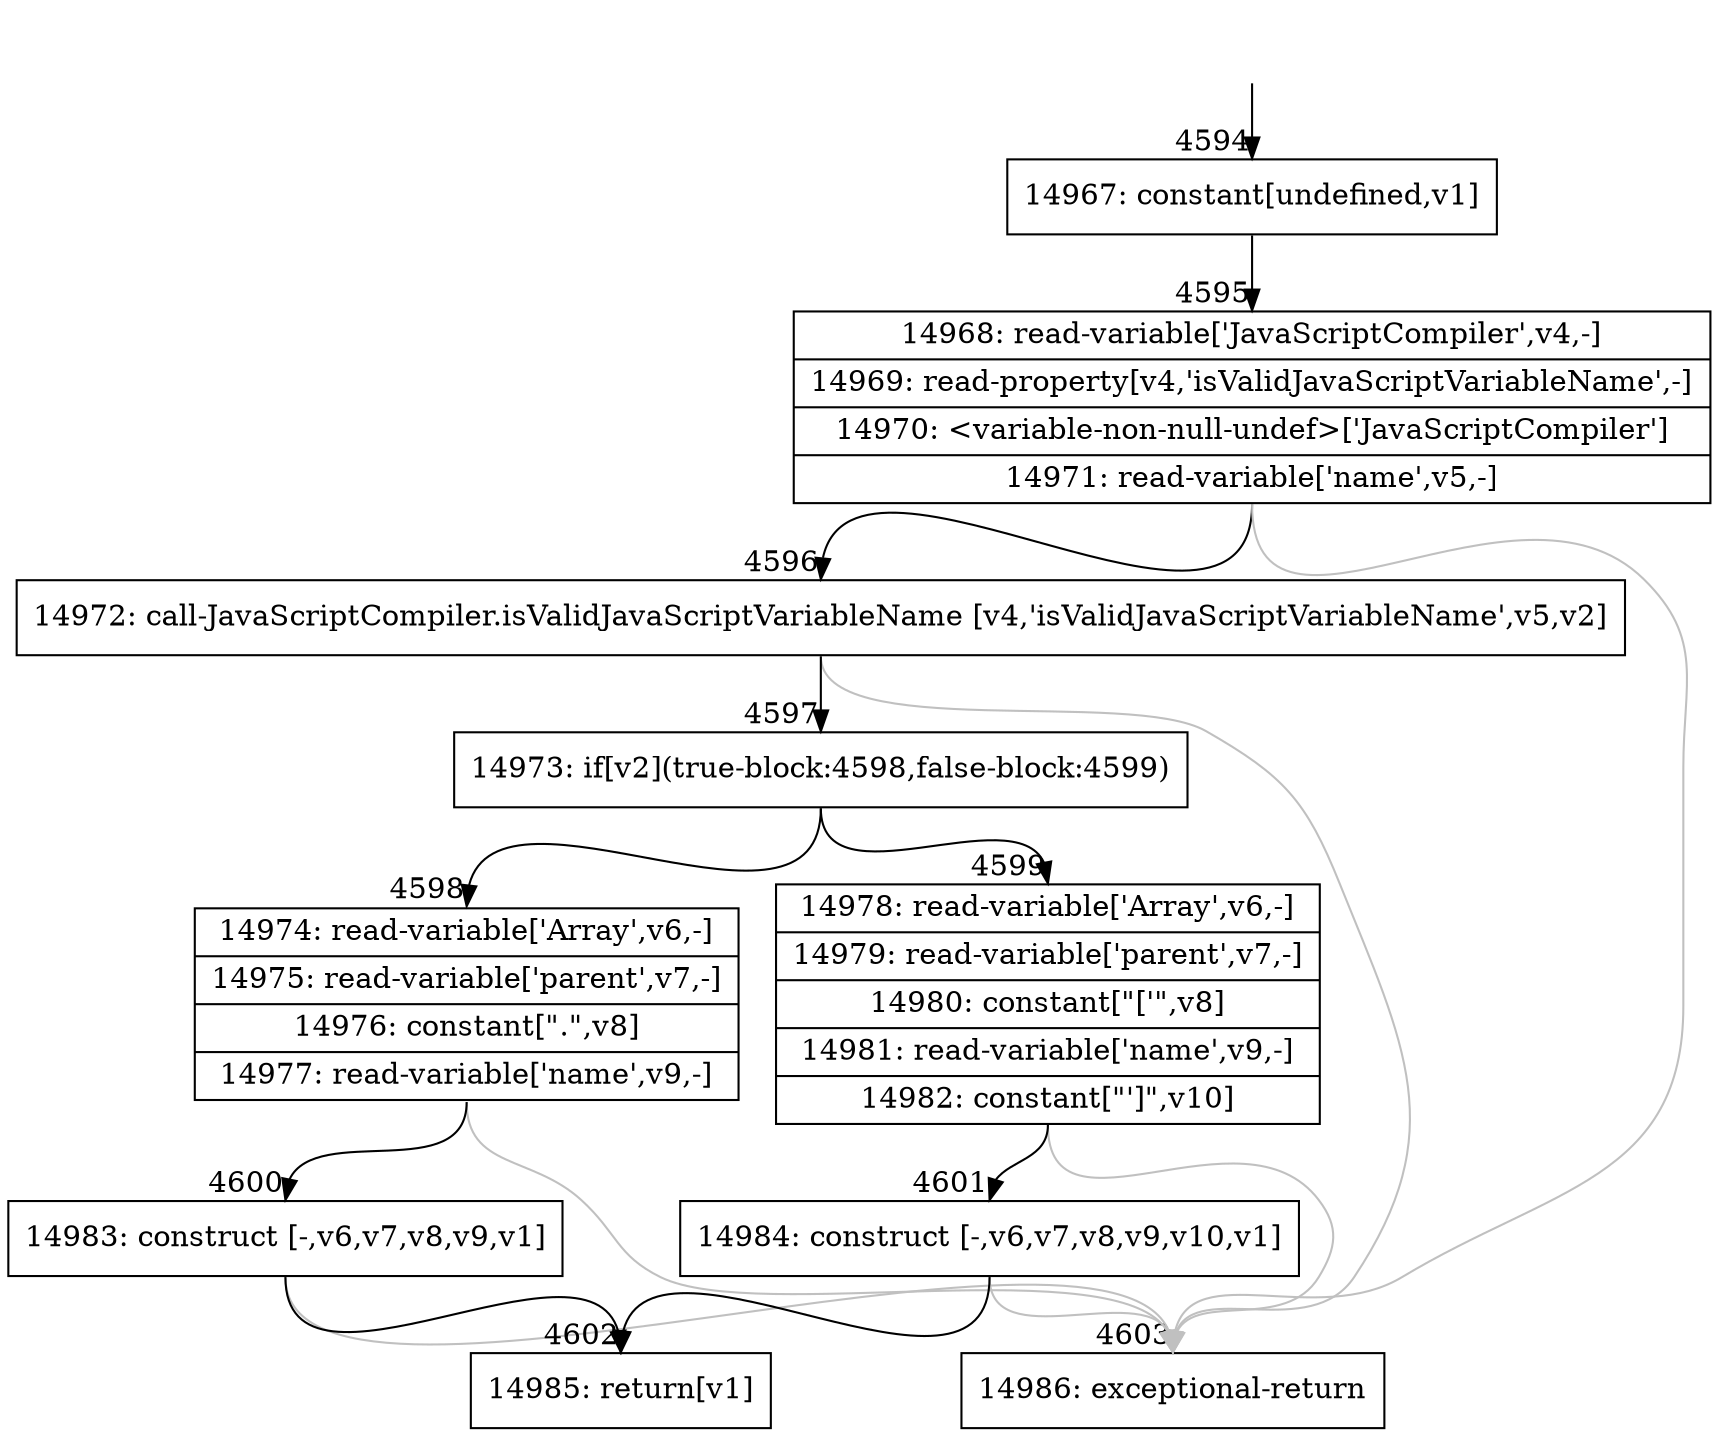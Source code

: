 digraph {
rankdir="TD"
BB_entry206[shape=none,label=""];
BB_entry206 -> BB4594 [tailport=s, headport=n, headlabel="    4594"]
BB4594 [shape=record label="{14967: constant[undefined,v1]}" ] 
BB4594 -> BB4595 [tailport=s, headport=n, headlabel="      4595"]
BB4595 [shape=record label="{14968: read-variable['JavaScriptCompiler',v4,-]|14969: read-property[v4,'isValidJavaScriptVariableName',-]|14970: \<variable-non-null-undef\>['JavaScriptCompiler']|14971: read-variable['name',v5,-]}" ] 
BB4595 -> BB4596 [tailport=s, headport=n, headlabel="      4596"]
BB4595 -> BB4603 [tailport=s, headport=n, color=gray, headlabel="      4603"]
BB4596 [shape=record label="{14972: call-JavaScriptCompiler.isValidJavaScriptVariableName [v4,'isValidJavaScriptVariableName',v5,v2]}" ] 
BB4596 -> BB4597 [tailport=s, headport=n, headlabel="      4597"]
BB4596 -> BB4603 [tailport=s, headport=n, color=gray]
BB4597 [shape=record label="{14973: if[v2](true-block:4598,false-block:4599)}" ] 
BB4597 -> BB4598 [tailport=s, headport=n, headlabel="      4598"]
BB4597 -> BB4599 [tailport=s, headport=n, headlabel="      4599"]
BB4598 [shape=record label="{14974: read-variable['Array',v6,-]|14975: read-variable['parent',v7,-]|14976: constant[\".\",v8]|14977: read-variable['name',v9,-]}" ] 
BB4598 -> BB4600 [tailport=s, headport=n, headlabel="      4600"]
BB4598 -> BB4603 [tailport=s, headport=n, color=gray]
BB4599 [shape=record label="{14978: read-variable['Array',v6,-]|14979: read-variable['parent',v7,-]|14980: constant[\"['\",v8]|14981: read-variable['name',v9,-]|14982: constant[\"']\",v10]}" ] 
BB4599 -> BB4601 [tailport=s, headport=n, headlabel="      4601"]
BB4599 -> BB4603 [tailport=s, headport=n, color=gray]
BB4600 [shape=record label="{14983: construct [-,v6,v7,v8,v9,v1]}" ] 
BB4600 -> BB4602 [tailport=s, headport=n, headlabel="      4602"]
BB4600 -> BB4603 [tailport=s, headport=n, color=gray]
BB4601 [shape=record label="{14984: construct [-,v6,v7,v8,v9,v10,v1]}" ] 
BB4601 -> BB4602 [tailport=s, headport=n]
BB4601 -> BB4603 [tailport=s, headport=n, color=gray]
BB4602 [shape=record label="{14985: return[v1]}" ] 
BB4603 [shape=record label="{14986: exceptional-return}" ] 
//#$~ 2633
}

